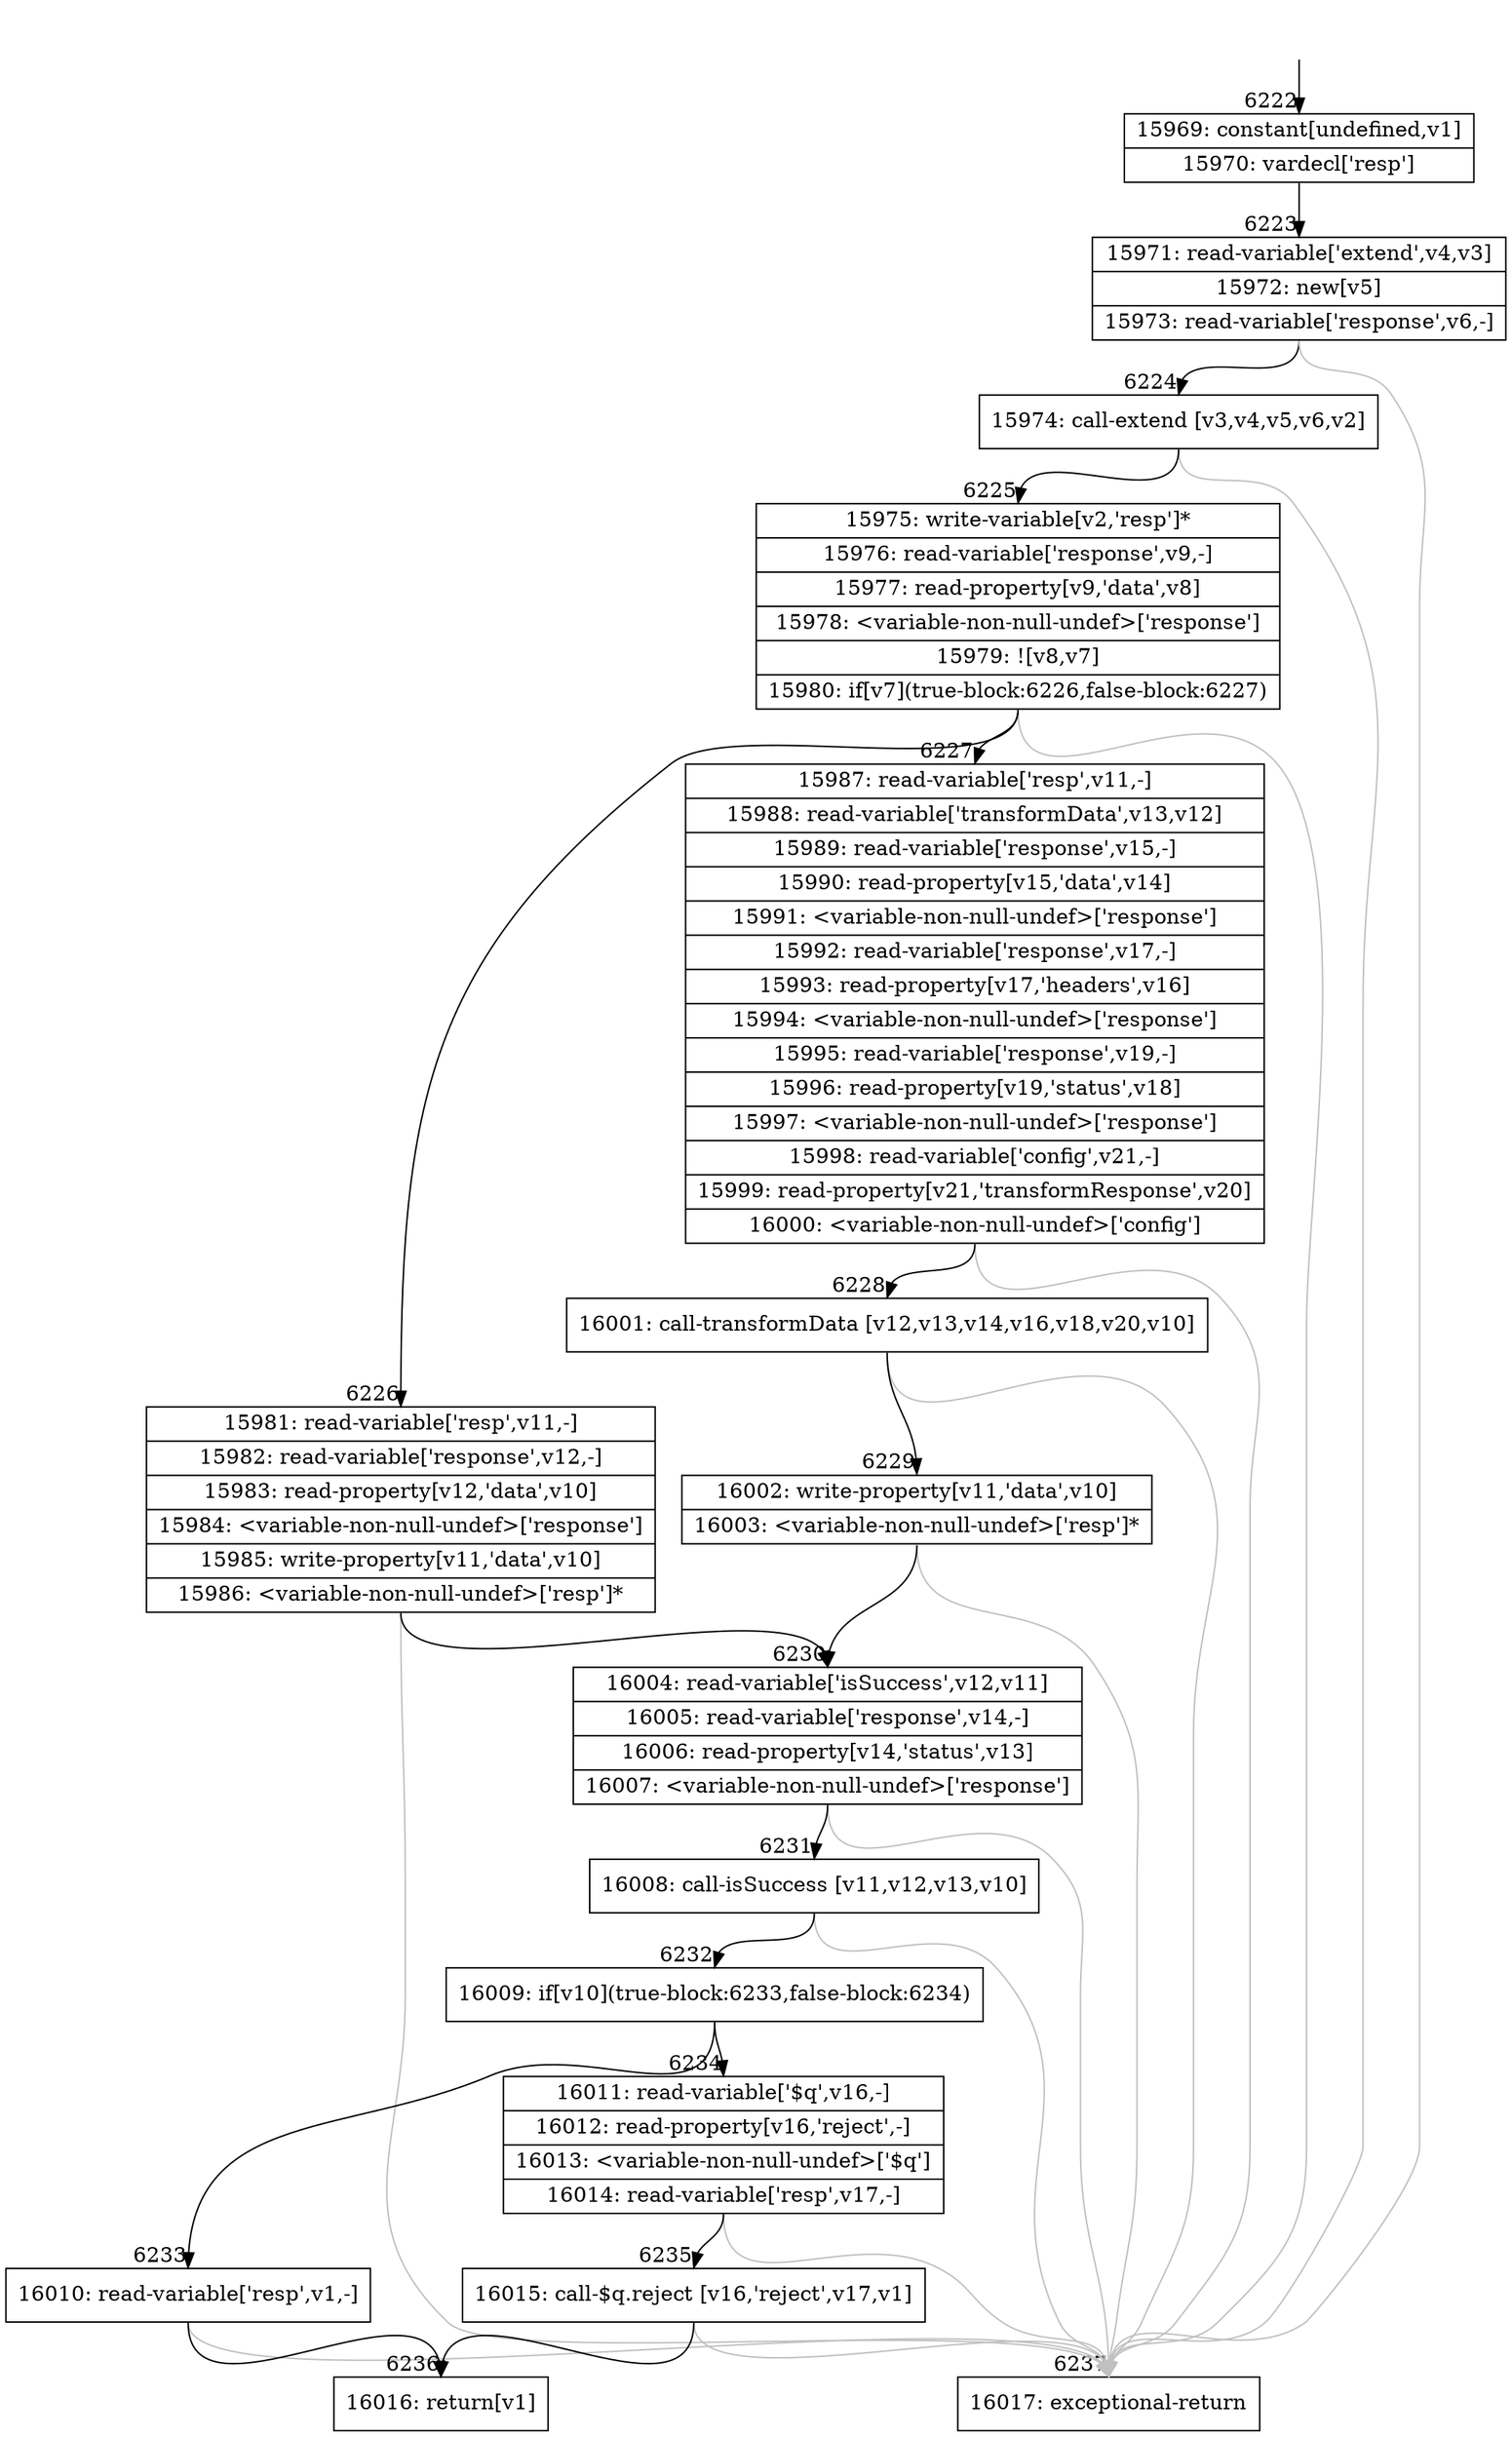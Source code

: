 digraph {
rankdir="TD"
BB_entry469[shape=none,label=""];
BB_entry469 -> BB6222 [tailport=s, headport=n, headlabel="    6222"]
BB6222 [shape=record label="{15969: constant[undefined,v1]|15970: vardecl['resp']}" ] 
BB6222 -> BB6223 [tailport=s, headport=n, headlabel="      6223"]
BB6223 [shape=record label="{15971: read-variable['extend',v4,v3]|15972: new[v5]|15973: read-variable['response',v6,-]}" ] 
BB6223 -> BB6224 [tailport=s, headport=n, headlabel="      6224"]
BB6223 -> BB6237 [tailport=s, headport=n, color=gray, headlabel="      6237"]
BB6224 [shape=record label="{15974: call-extend [v3,v4,v5,v6,v2]}" ] 
BB6224 -> BB6225 [tailport=s, headport=n, headlabel="      6225"]
BB6224 -> BB6237 [tailport=s, headport=n, color=gray]
BB6225 [shape=record label="{15975: write-variable[v2,'resp']*|15976: read-variable['response',v9,-]|15977: read-property[v9,'data',v8]|15978: \<variable-non-null-undef\>['response']|15979: ![v8,v7]|15980: if[v7](true-block:6226,false-block:6227)}" ] 
BB6225 -> BB6226 [tailport=s, headport=n, headlabel="      6226"]
BB6225 -> BB6227 [tailport=s, headport=n, headlabel="      6227"]
BB6225 -> BB6237 [tailport=s, headport=n, color=gray]
BB6226 [shape=record label="{15981: read-variable['resp',v11,-]|15982: read-variable['response',v12,-]|15983: read-property[v12,'data',v10]|15984: \<variable-non-null-undef\>['response']|15985: write-property[v11,'data',v10]|15986: \<variable-non-null-undef\>['resp']*}" ] 
BB6226 -> BB6230 [tailport=s, headport=n, headlabel="      6230"]
BB6226 -> BB6237 [tailport=s, headport=n, color=gray]
BB6227 [shape=record label="{15987: read-variable['resp',v11,-]|15988: read-variable['transformData',v13,v12]|15989: read-variable['response',v15,-]|15990: read-property[v15,'data',v14]|15991: \<variable-non-null-undef\>['response']|15992: read-variable['response',v17,-]|15993: read-property[v17,'headers',v16]|15994: \<variable-non-null-undef\>['response']|15995: read-variable['response',v19,-]|15996: read-property[v19,'status',v18]|15997: \<variable-non-null-undef\>['response']|15998: read-variable['config',v21,-]|15999: read-property[v21,'transformResponse',v20]|16000: \<variable-non-null-undef\>['config']}" ] 
BB6227 -> BB6228 [tailport=s, headport=n, headlabel="      6228"]
BB6227 -> BB6237 [tailport=s, headport=n, color=gray]
BB6228 [shape=record label="{16001: call-transformData [v12,v13,v14,v16,v18,v20,v10]}" ] 
BB6228 -> BB6229 [tailport=s, headport=n, headlabel="      6229"]
BB6228 -> BB6237 [tailport=s, headport=n, color=gray]
BB6229 [shape=record label="{16002: write-property[v11,'data',v10]|16003: \<variable-non-null-undef\>['resp']*}" ] 
BB6229 -> BB6230 [tailport=s, headport=n]
BB6229 -> BB6237 [tailport=s, headport=n, color=gray]
BB6230 [shape=record label="{16004: read-variable['isSuccess',v12,v11]|16005: read-variable['response',v14,-]|16006: read-property[v14,'status',v13]|16007: \<variable-non-null-undef\>['response']}" ] 
BB6230 -> BB6231 [tailport=s, headport=n, headlabel="      6231"]
BB6230 -> BB6237 [tailport=s, headport=n, color=gray]
BB6231 [shape=record label="{16008: call-isSuccess [v11,v12,v13,v10]}" ] 
BB6231 -> BB6232 [tailport=s, headport=n, headlabel="      6232"]
BB6231 -> BB6237 [tailport=s, headport=n, color=gray]
BB6232 [shape=record label="{16009: if[v10](true-block:6233,false-block:6234)}" ] 
BB6232 -> BB6233 [tailport=s, headport=n, headlabel="      6233"]
BB6232 -> BB6234 [tailport=s, headport=n, headlabel="      6234"]
BB6233 [shape=record label="{16010: read-variable['resp',v1,-]}" ] 
BB6233 -> BB6236 [tailport=s, headport=n, headlabel="      6236"]
BB6233 -> BB6237 [tailport=s, headport=n, color=gray]
BB6234 [shape=record label="{16011: read-variable['$q',v16,-]|16012: read-property[v16,'reject',-]|16013: \<variable-non-null-undef\>['$q']|16014: read-variable['resp',v17,-]}" ] 
BB6234 -> BB6235 [tailport=s, headport=n, headlabel="      6235"]
BB6234 -> BB6237 [tailport=s, headport=n, color=gray]
BB6235 [shape=record label="{16015: call-$q.reject [v16,'reject',v17,v1]}" ] 
BB6235 -> BB6236 [tailport=s, headport=n]
BB6235 -> BB6237 [tailport=s, headport=n, color=gray]
BB6236 [shape=record label="{16016: return[v1]}" ] 
BB6237 [shape=record label="{16017: exceptional-return}" ] 
//#$~ 10100
}
